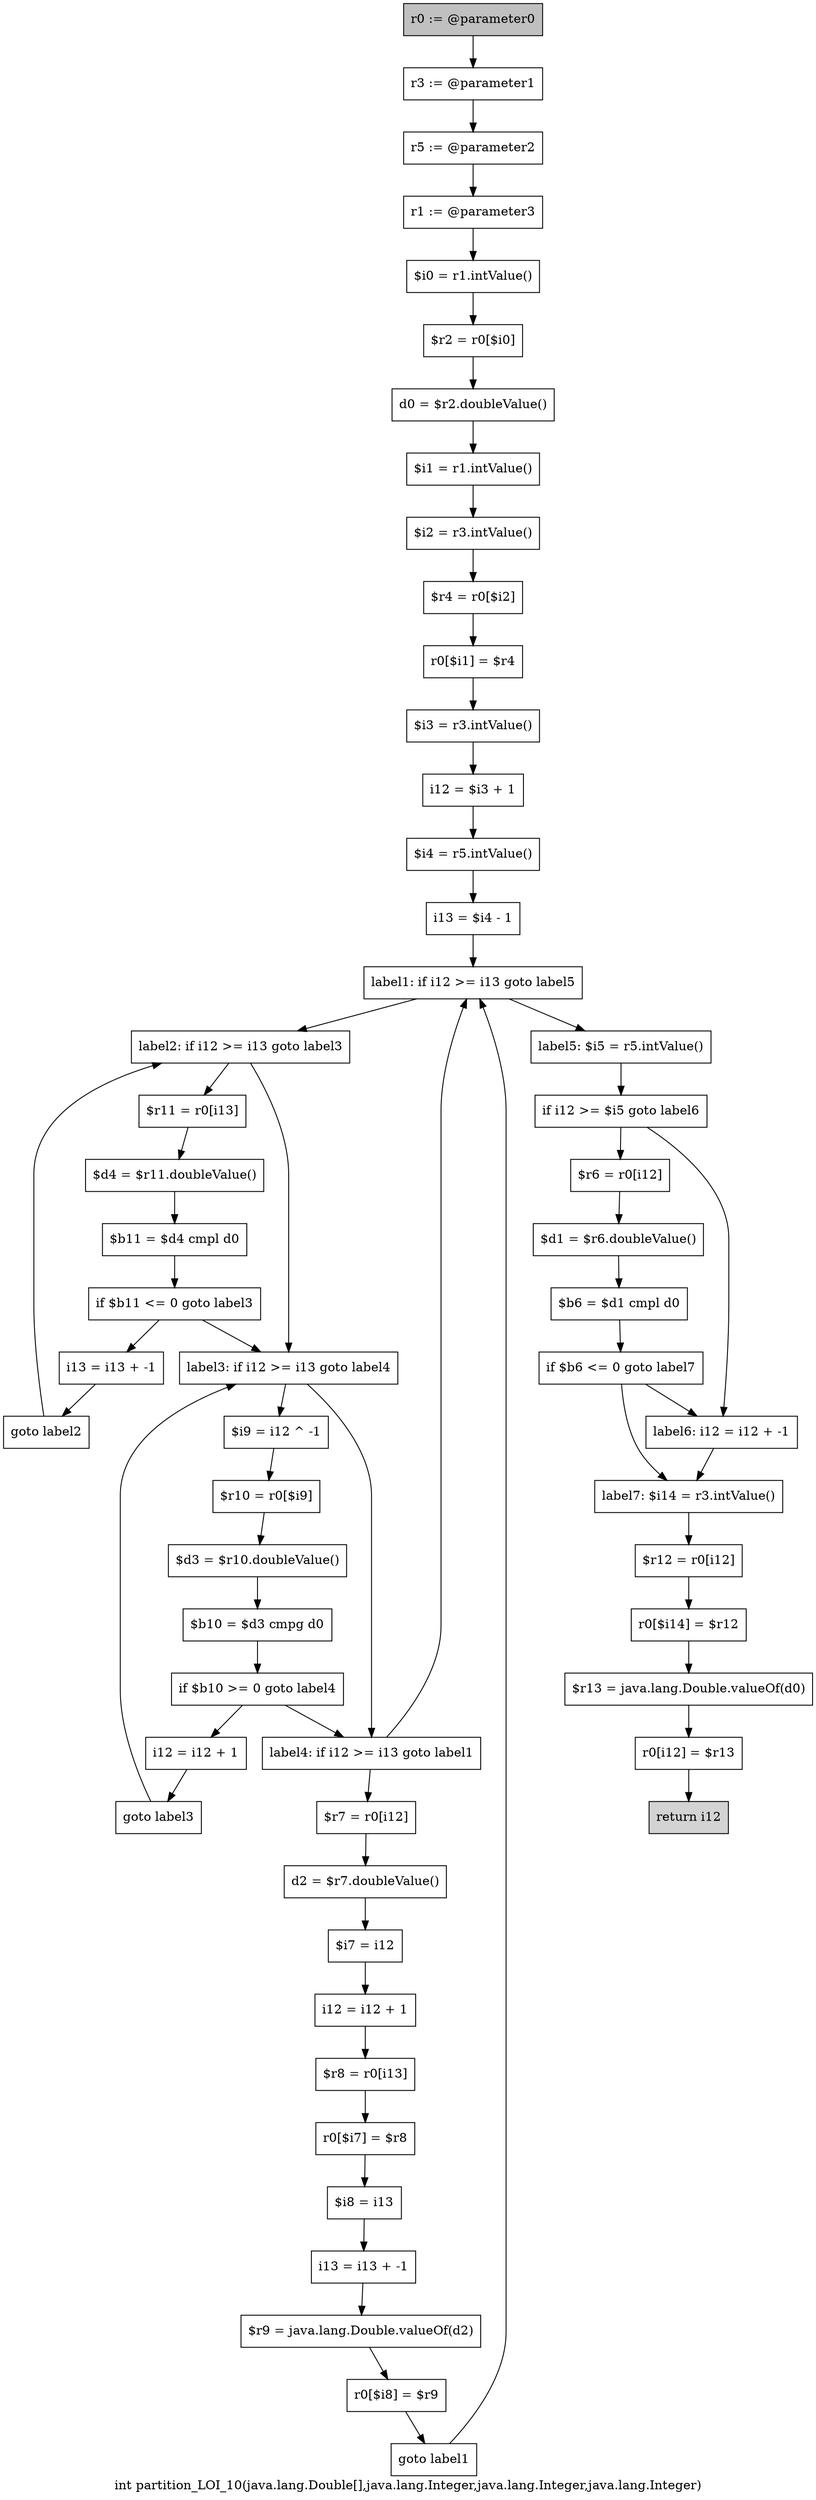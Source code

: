 digraph "int partition_LOI_10(java.lang.Double[],java.lang.Integer,java.lang.Integer,java.lang.Integer)" {
    label="int partition_LOI_10(java.lang.Double[],java.lang.Integer,java.lang.Integer,java.lang.Integer)";
    node [shape=box];
    "0" [style=filled,fillcolor=gray,label="r0 := @parameter0",];
    "1" [label="r3 := @parameter1",];
    "0"->"1";
    "2" [label="r5 := @parameter2",];
    "1"->"2";
    "3" [label="r1 := @parameter3",];
    "2"->"3";
    "4" [label="$i0 = r1.intValue()",];
    "3"->"4";
    "5" [label="$r2 = r0[$i0]",];
    "4"->"5";
    "6" [label="d0 = $r2.doubleValue()",];
    "5"->"6";
    "7" [label="$i1 = r1.intValue()",];
    "6"->"7";
    "8" [label="$i2 = r3.intValue()",];
    "7"->"8";
    "9" [label="$r4 = r0[$i2]",];
    "8"->"9";
    "10" [label="r0[$i1] = $r4",];
    "9"->"10";
    "11" [label="$i3 = r3.intValue()",];
    "10"->"11";
    "12" [label="i12 = $i3 + 1",];
    "11"->"12";
    "13" [label="$i4 = r5.intValue()",];
    "12"->"13";
    "14" [label="i13 = $i4 - 1",];
    "13"->"14";
    "15" [label="label1: if i12 >= i13 goto label5",];
    "14"->"15";
    "16" [label="label2: if i12 >= i13 goto label3",];
    "15"->"16";
    "43" [label="label5: $i5 = r5.intValue()",];
    "15"->"43";
    "17" [label="$r11 = r0[i13]",];
    "16"->"17";
    "23" [label="label3: if i12 >= i13 goto label4",];
    "16"->"23";
    "18" [label="$d4 = $r11.doubleValue()",];
    "17"->"18";
    "19" [label="$b11 = $d4 cmpl d0",];
    "18"->"19";
    "20" [label="if $b11 <= 0 goto label3",];
    "19"->"20";
    "21" [label="i13 = i13 + -1",];
    "20"->"21";
    "20"->"23";
    "22" [label="goto label2",];
    "21"->"22";
    "22"->"16";
    "24" [label="$i9 = i12 ^ -1",];
    "23"->"24";
    "31" [label="label4: if i12 >= i13 goto label1",];
    "23"->"31";
    "25" [label="$r10 = r0[$i9]",];
    "24"->"25";
    "26" [label="$d3 = $r10.doubleValue()",];
    "25"->"26";
    "27" [label="$b10 = $d3 cmpg d0",];
    "26"->"27";
    "28" [label="if $b10 >= 0 goto label4",];
    "27"->"28";
    "29" [label="i12 = i12 + 1",];
    "28"->"29";
    "28"->"31";
    "30" [label="goto label3",];
    "29"->"30";
    "30"->"23";
    "31"->"15";
    "32" [label="$r7 = r0[i12]",];
    "31"->"32";
    "33" [label="d2 = $r7.doubleValue()",];
    "32"->"33";
    "34" [label="$i7 = i12",];
    "33"->"34";
    "35" [label="i12 = i12 + 1",];
    "34"->"35";
    "36" [label="$r8 = r0[i13]",];
    "35"->"36";
    "37" [label="r0[$i7] = $r8",];
    "36"->"37";
    "38" [label="$i8 = i13",];
    "37"->"38";
    "39" [label="i13 = i13 + -1",];
    "38"->"39";
    "40" [label="$r9 = java.lang.Double.valueOf(d2)",];
    "39"->"40";
    "41" [label="r0[$i8] = $r9",];
    "40"->"41";
    "42" [label="goto label1",];
    "41"->"42";
    "42"->"15";
    "44" [label="if i12 >= $i5 goto label6",];
    "43"->"44";
    "45" [label="$r6 = r0[i12]",];
    "44"->"45";
    "49" [label="label6: i12 = i12 + -1",];
    "44"->"49";
    "46" [label="$d1 = $r6.doubleValue()",];
    "45"->"46";
    "47" [label="$b6 = $d1 cmpl d0",];
    "46"->"47";
    "48" [label="if $b6 <= 0 goto label7",];
    "47"->"48";
    "48"->"49";
    "50" [label="label7: $i14 = r3.intValue()",];
    "48"->"50";
    "49"->"50";
    "51" [label="$r12 = r0[i12]",];
    "50"->"51";
    "52" [label="r0[$i14] = $r12",];
    "51"->"52";
    "53" [label="$r13 = java.lang.Double.valueOf(d0)",];
    "52"->"53";
    "54" [label="r0[i12] = $r13",];
    "53"->"54";
    "55" [style=filled,fillcolor=lightgray,label="return i12",];
    "54"->"55";
}

